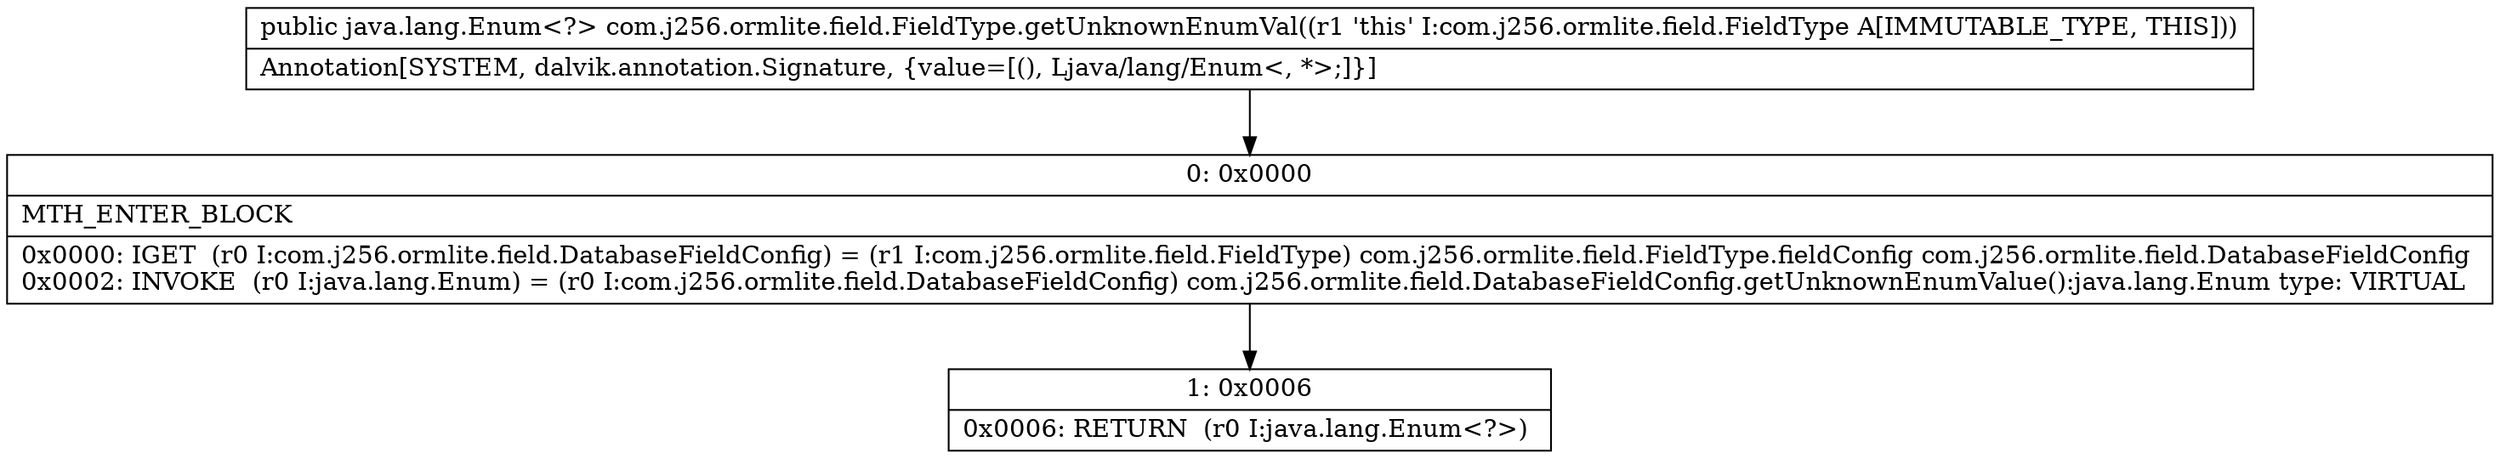 digraph "CFG forcom.j256.ormlite.field.FieldType.getUnknownEnumVal()Ljava\/lang\/Enum;" {
Node_0 [shape=record,label="{0\:\ 0x0000|MTH_ENTER_BLOCK\l|0x0000: IGET  (r0 I:com.j256.ormlite.field.DatabaseFieldConfig) = (r1 I:com.j256.ormlite.field.FieldType) com.j256.ormlite.field.FieldType.fieldConfig com.j256.ormlite.field.DatabaseFieldConfig \l0x0002: INVOKE  (r0 I:java.lang.Enum) = (r0 I:com.j256.ormlite.field.DatabaseFieldConfig) com.j256.ormlite.field.DatabaseFieldConfig.getUnknownEnumValue():java.lang.Enum type: VIRTUAL \l}"];
Node_1 [shape=record,label="{1\:\ 0x0006|0x0006: RETURN  (r0 I:java.lang.Enum\<?\>) \l}"];
MethodNode[shape=record,label="{public java.lang.Enum\<?\> com.j256.ormlite.field.FieldType.getUnknownEnumVal((r1 'this' I:com.j256.ormlite.field.FieldType A[IMMUTABLE_TYPE, THIS]))  | Annotation[SYSTEM, dalvik.annotation.Signature, \{value=[(), Ljava\/lang\/Enum\<, *\>;]\}]\l}"];
MethodNode -> Node_0;
Node_0 -> Node_1;
}

